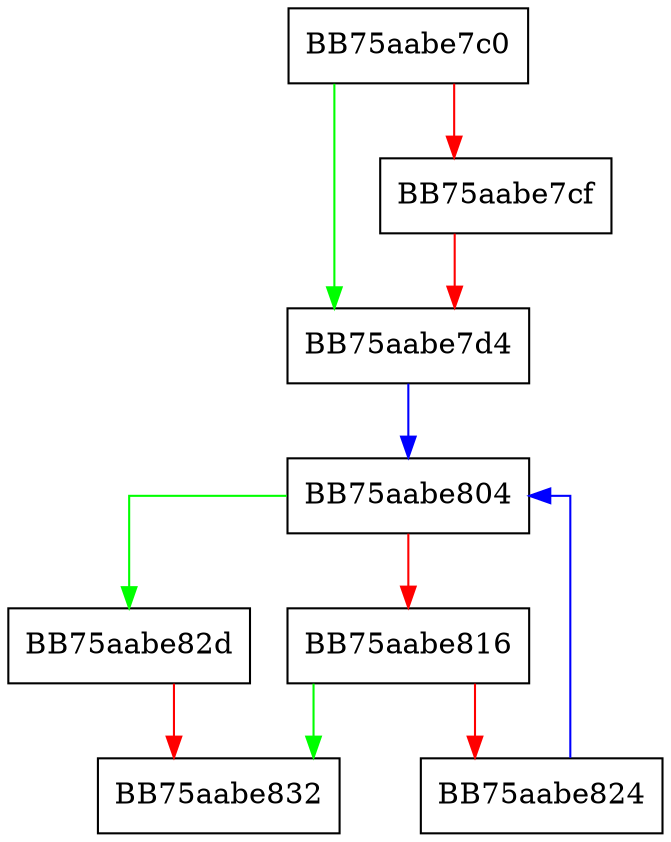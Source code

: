 digraph handleCLR {
  node [shape="box"];
  graph [splines=ortho];
  BB75aabe7c0 -> BB75aabe7d4 [color="green"];
  BB75aabe7c0 -> BB75aabe7cf [color="red"];
  BB75aabe7cf -> BB75aabe7d4 [color="red"];
  BB75aabe7d4 -> BB75aabe804 [color="blue"];
  BB75aabe804 -> BB75aabe82d [color="green"];
  BB75aabe804 -> BB75aabe816 [color="red"];
  BB75aabe816 -> BB75aabe832 [color="green"];
  BB75aabe816 -> BB75aabe824 [color="red"];
  BB75aabe824 -> BB75aabe804 [color="blue"];
  BB75aabe82d -> BB75aabe832 [color="red"];
}